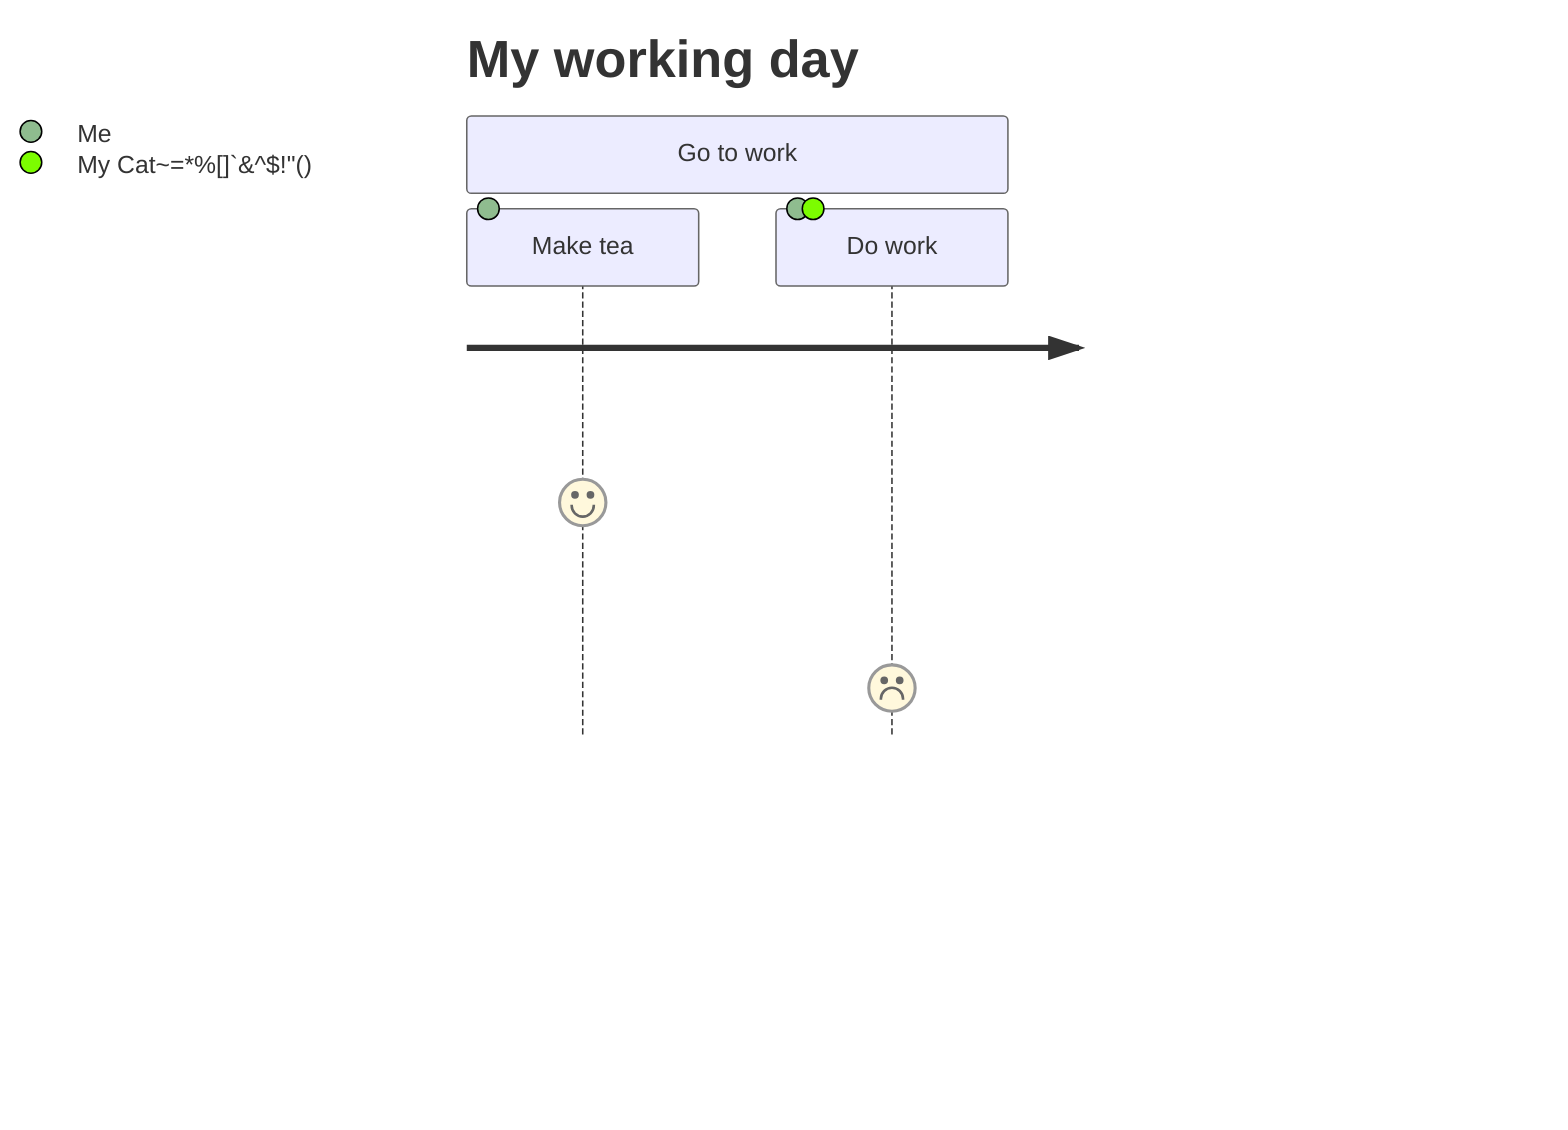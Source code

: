 %% SYNTAX TEST "source.mermaid" "user journey test"

journey
%%%%%%% <--- keyword.control.mermaid
  title My working day
%%^^^^^ keyword.control.mermaid
%%      ^^^^^^^^^^^^^^ string
  section Go to work
%%^^^^^^^ keyword.control.mermaid
%%        ^^^^^^^^^^ string
    Make tea: 5: Me
%%  ^^^^^^^^ string
%%          ^ keyword.control.mermaid
%%            ^ constant.numeric.decimal.mermaid
%%             ^ keyword.control.mermaid
%%               ^^ variable
    Do work: 1: Me, My Cat~=*%[]`&^$!"()
%%  ^^^^^^^ string
%%         ^ keyword.control.mermaid
%%           ^ constant.numeric.decimal.mermaid
%%            ^ keyword.control.mermaid
%%              ^^ variable
%%                ^ source.mermaid
%%                  ^^^^^^^^^^^^^^^^^^ variable